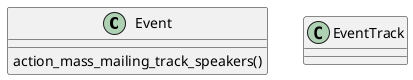 @startuml classes_mass_mailing_event_track
set namespaceSeparator none
class "Event" as odoo_src.odoo.addons.mass_mailing_event_track.models.event_event.Event {
  action_mass_mailing_track_speakers()
}
class "EventTrack" as odoo_src.odoo.addons.mass_mailing_event_track.models.event_track.EventTrack {
}
@enduml
